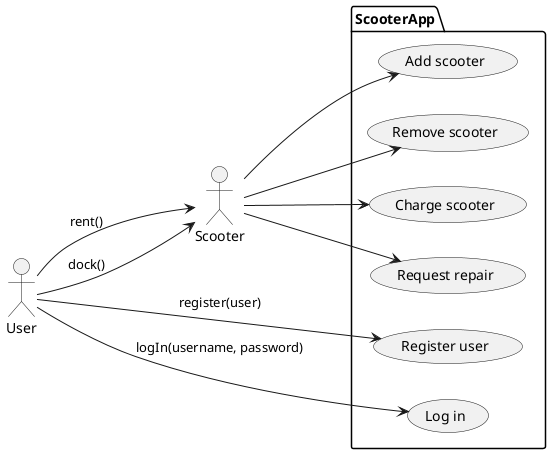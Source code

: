 @startuml use_case
left to right direction
actor User as g
actor Scooter as s
package ScooterApp {
usecase "Register user" as UC1
usecase "Log in" as UC2
usecase "Add scooter" as UC3
usecase "Remove scooter" as UC4
usecase "Charge scooter" as UC5
usecase "Request repair" as UC6
}

g --> UC1: register(user)
g --> UC2: logIn(username, password)
g --> s: rent()
s --> UC4
g --> s: dock()
s --> UC3
s --> UC5
s --> UC6


@enduml
